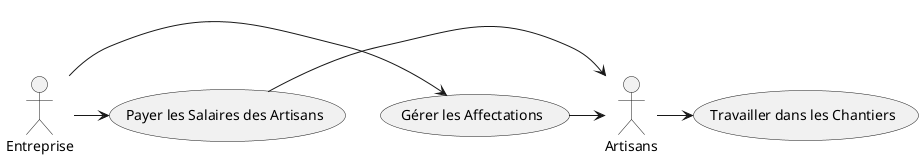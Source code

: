 ---
title: Exercice 1 : Diagramme des UC en plantUML ({{ date | date('dddd, MMMM Do') }})
---
En vous inspirant du code suivant (pour ne pas démarrer à vide), réalisez un diagramme des UC correspondant au sujet.
```plantuml
@startuml

usecase t as "Travailler dans les Chantiers"
usecase e as "Gérer les Affectations"
usecase p as "Payer les Salaires des Artisans"

actor Artisans
actor Entreprise 

Entreprise -> e
Entreprise -> p
Artisans -> t
e -> Artisans
p -> Artisans

@enduml